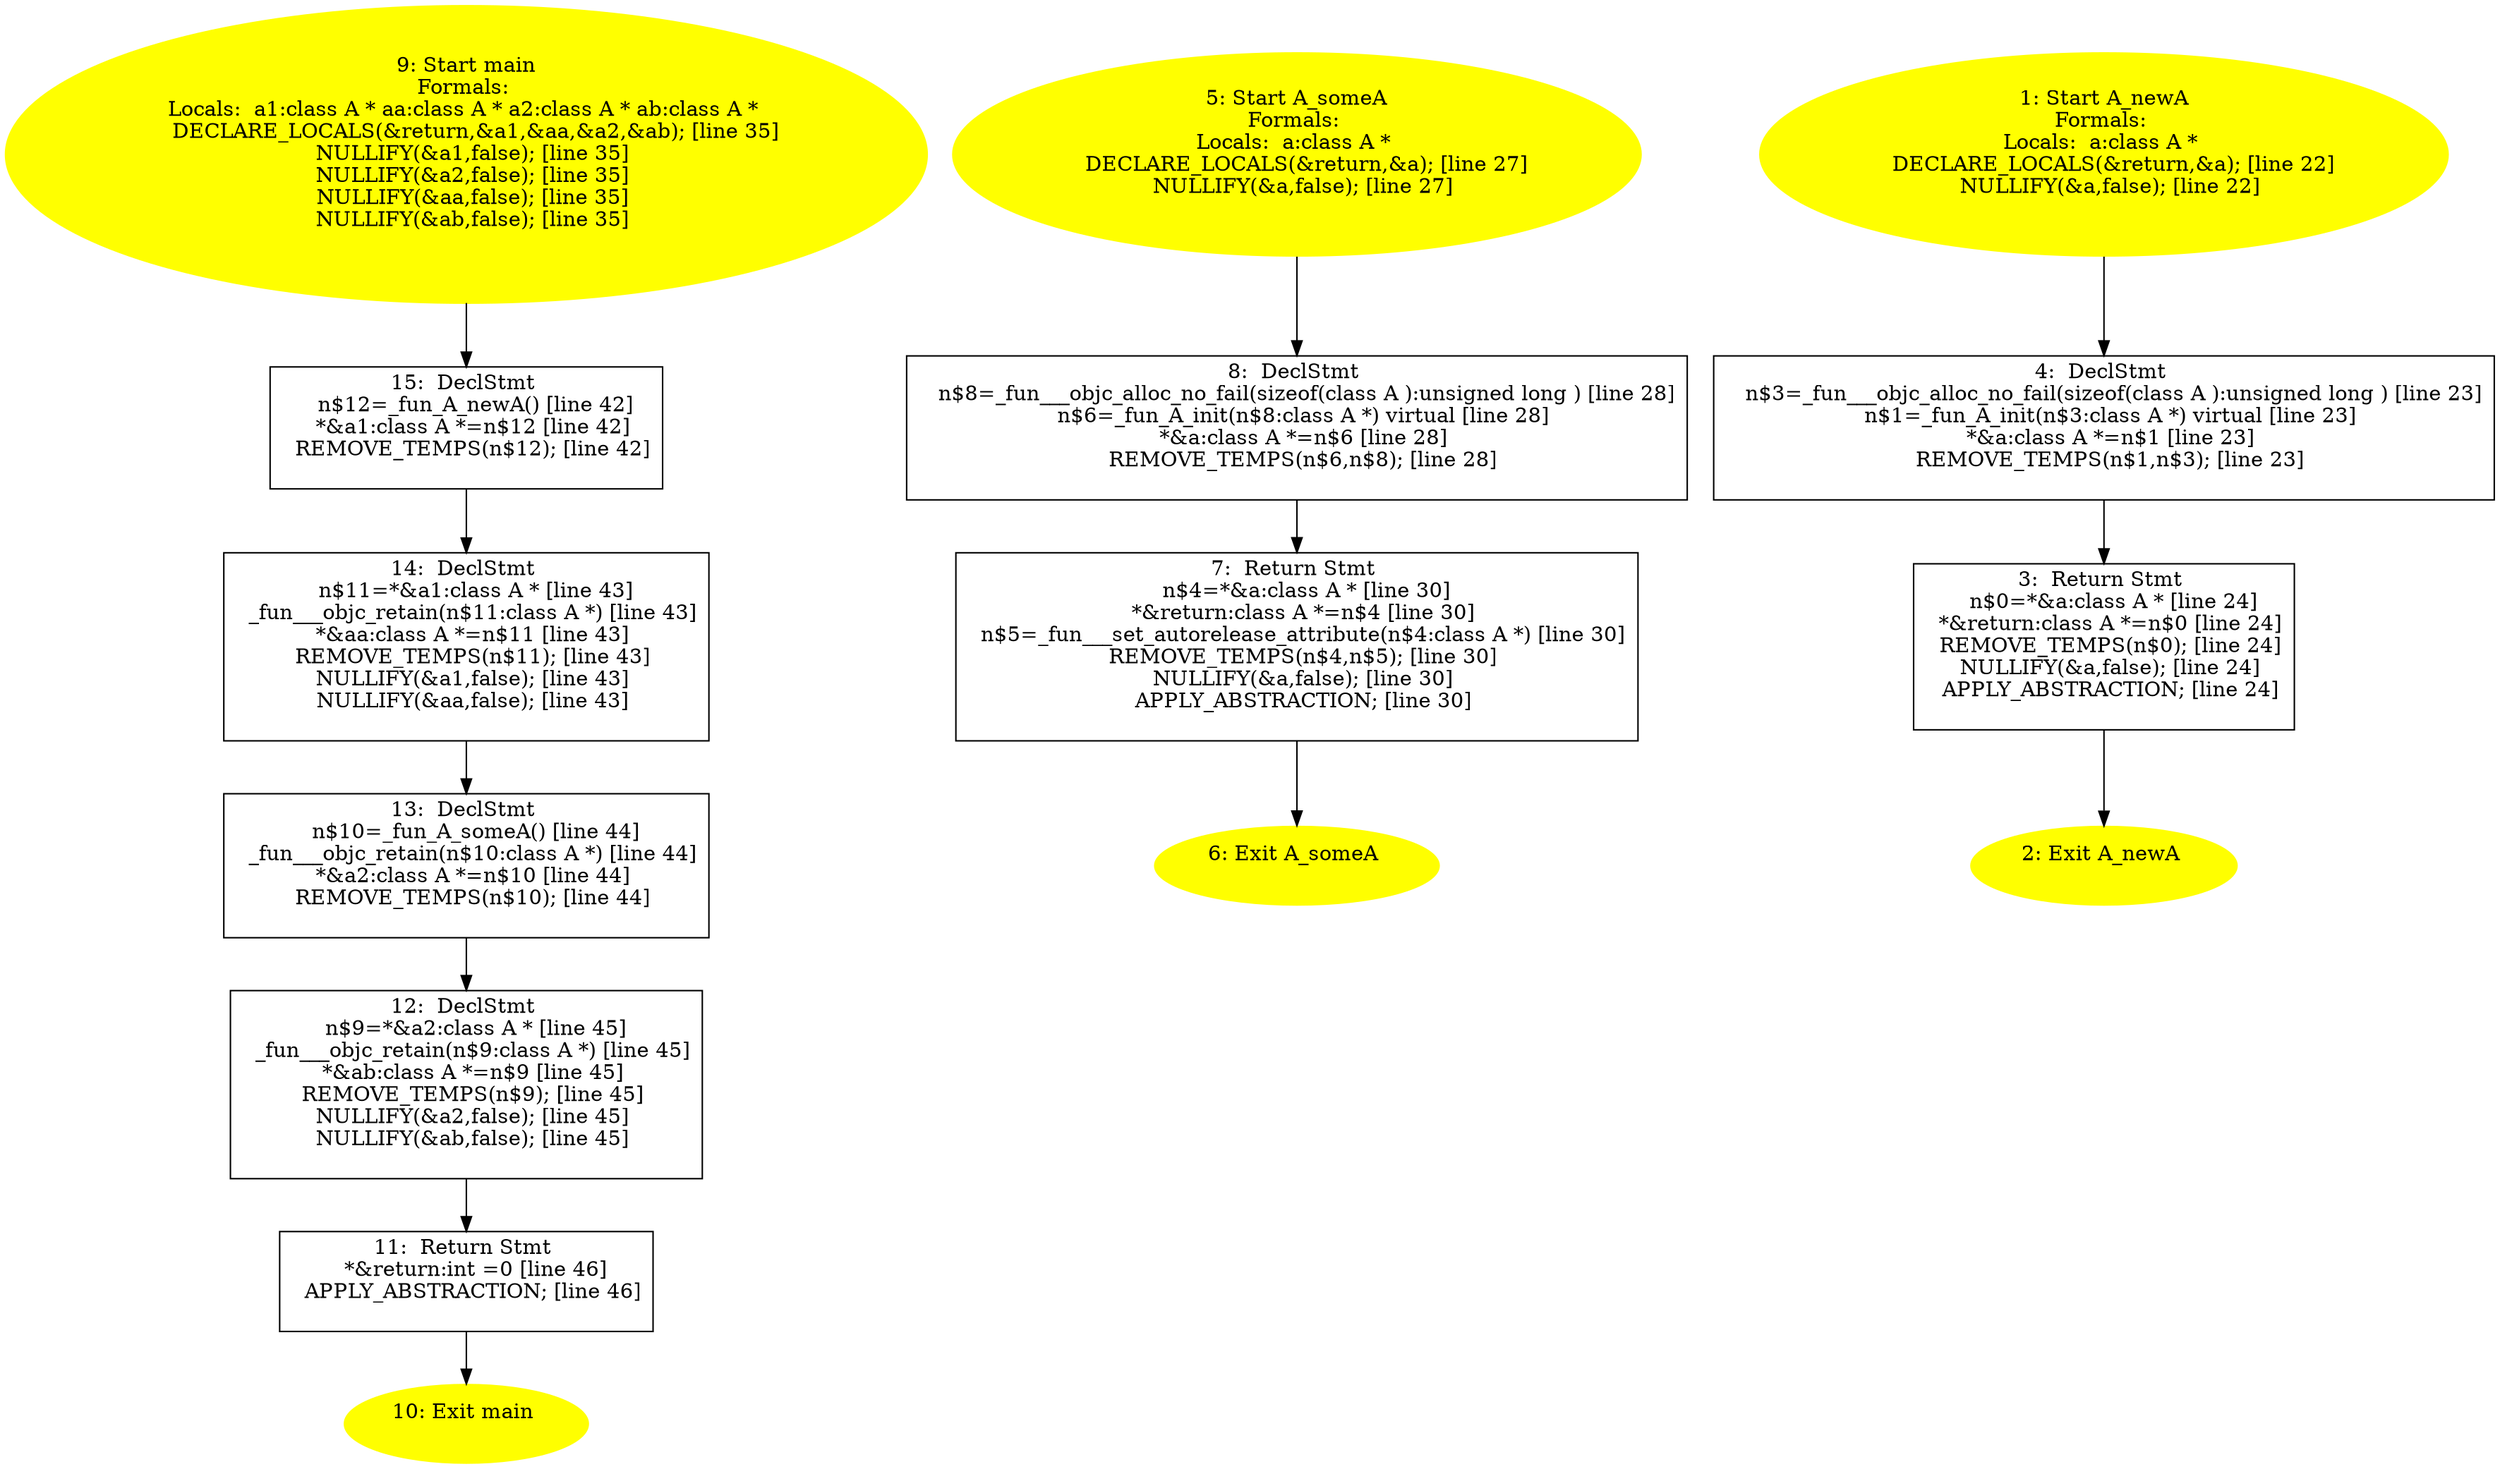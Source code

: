 digraph iCFG {
15 [label="15:  DeclStmt \n   n$12=_fun_A_newA() [line 42]\n  *&a1:class A *=n$12 [line 42]\n  REMOVE_TEMPS(n$12); [line 42]\n " shape="box"]
	

	 15 -> 14 ;
14 [label="14:  DeclStmt \n   n$11=*&a1:class A * [line 43]\n  _fun___objc_retain(n$11:class A *) [line 43]\n  *&aa:class A *=n$11 [line 43]\n  REMOVE_TEMPS(n$11); [line 43]\n  NULLIFY(&a1,false); [line 43]\n  NULLIFY(&aa,false); [line 43]\n " shape="box"]
	

	 14 -> 13 ;
13 [label="13:  DeclStmt \n   n$10=_fun_A_someA() [line 44]\n  _fun___objc_retain(n$10:class A *) [line 44]\n  *&a2:class A *=n$10 [line 44]\n  REMOVE_TEMPS(n$10); [line 44]\n " shape="box"]
	

	 13 -> 12 ;
12 [label="12:  DeclStmt \n   n$9=*&a2:class A * [line 45]\n  _fun___objc_retain(n$9:class A *) [line 45]\n  *&ab:class A *=n$9 [line 45]\n  REMOVE_TEMPS(n$9); [line 45]\n  NULLIFY(&a2,false); [line 45]\n  NULLIFY(&ab,false); [line 45]\n " shape="box"]
	

	 12 -> 11 ;
11 [label="11:  Return Stmt \n   *&return:int =0 [line 46]\n  APPLY_ABSTRACTION; [line 46]\n " shape="box"]
	

	 11 -> 10 ;
10 [label="10: Exit main \n  " color=yellow style=filled]
	

9 [label="9: Start main\nFormals: \nLocals:  a1:class A * aa:class A * a2:class A * ab:class A * \n   DECLARE_LOCALS(&return,&a1,&aa,&a2,&ab); [line 35]\n  NULLIFY(&a1,false); [line 35]\n  NULLIFY(&a2,false); [line 35]\n  NULLIFY(&aa,false); [line 35]\n  NULLIFY(&ab,false); [line 35]\n " color=yellow style=filled]
	

	 9 -> 15 ;
8 [label="8:  DeclStmt \n   n$8=_fun___objc_alloc_no_fail(sizeof(class A ):unsigned long ) [line 28]\n  n$6=_fun_A_init(n$8:class A *) virtual [line 28]\n  *&a:class A *=n$6 [line 28]\n  REMOVE_TEMPS(n$6,n$8); [line 28]\n " shape="box"]
	

	 8 -> 7 ;
7 [label="7:  Return Stmt \n   n$4=*&a:class A * [line 30]\n  *&return:class A *=n$4 [line 30]\n  n$5=_fun___set_autorelease_attribute(n$4:class A *) [line 30]\n  REMOVE_TEMPS(n$4,n$5); [line 30]\n  NULLIFY(&a,false); [line 30]\n  APPLY_ABSTRACTION; [line 30]\n " shape="box"]
	

	 7 -> 6 ;
6 [label="6: Exit A_someA \n  " color=yellow style=filled]
	

5 [label="5: Start A_someA\nFormals: \nLocals:  a:class A * \n   DECLARE_LOCALS(&return,&a); [line 27]\n  NULLIFY(&a,false); [line 27]\n " color=yellow style=filled]
	

	 5 -> 8 ;
4 [label="4:  DeclStmt \n   n$3=_fun___objc_alloc_no_fail(sizeof(class A ):unsigned long ) [line 23]\n  n$1=_fun_A_init(n$3:class A *) virtual [line 23]\n  *&a:class A *=n$1 [line 23]\n  REMOVE_TEMPS(n$1,n$3); [line 23]\n " shape="box"]
	

	 4 -> 3 ;
3 [label="3:  Return Stmt \n   n$0=*&a:class A * [line 24]\n  *&return:class A *=n$0 [line 24]\n  REMOVE_TEMPS(n$0); [line 24]\n  NULLIFY(&a,false); [line 24]\n  APPLY_ABSTRACTION; [line 24]\n " shape="box"]
	

	 3 -> 2 ;
2 [label="2: Exit A_newA \n  " color=yellow style=filled]
	

1 [label="1: Start A_newA\nFormals: \nLocals:  a:class A * \n   DECLARE_LOCALS(&return,&a); [line 22]\n  NULLIFY(&a,false); [line 22]\n " color=yellow style=filled]
	

	 1 -> 4 ;
}
